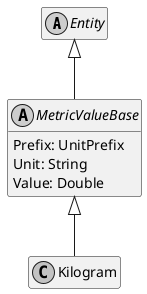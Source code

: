 ﻿@startuml
skinparam monochrome true
hide empty members
skinparam backgroundcolor transparent

abstract class Entity {
}

Entity <|-- MetricValueBase

abstract class MetricValueBase {
    Prefix: UnitPrefix
    Unit: String
    Value: Double
}

MetricValueBase <|-- Kilogram

class Kilogram {
}

@enduml
